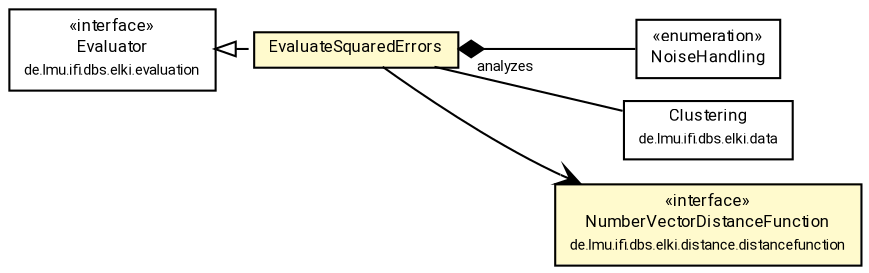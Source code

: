 #!/usr/local/bin/dot
#
# Class diagram 
# Generated by UMLGraph version R5_7_2-60-g0e99a6 (http://www.spinellis.gr/umlgraph/)
#

digraph G {
	graph [fontnames="svg"]
	edge [fontname="Roboto",fontsize=7,labelfontname="Roboto",labelfontsize=7,color="black"];
	node [fontname="Roboto",fontcolor="black",fontsize=8,shape=plaintext,margin=0,width=0,height=0];
	nodesep=0.15;
	ranksep=0.25;
	rankdir=LR;
	// de.lmu.ifi.dbs.elki.evaluation.clustering.internal.EvaluateSquaredErrors
	c4025233 [label=<<table title="de.lmu.ifi.dbs.elki.evaluation.clustering.internal.EvaluateSquaredErrors" border="0" cellborder="1" cellspacing="0" cellpadding="2" bgcolor="lemonChiffon" href="EvaluateSquaredErrors.html" target="_parent">
		<tr><td><table border="0" cellspacing="0" cellpadding="1">
		<tr><td align="center" balign="center"> <font face="Roboto">EvaluateSquaredErrors</font> </td></tr>
		</table></td></tr>
		</table>>, URL="EvaluateSquaredErrors.html"];
	// de.lmu.ifi.dbs.elki.evaluation.clustering.internal.NoiseHandling
	c4025245 [label=<<table title="de.lmu.ifi.dbs.elki.evaluation.clustering.internal.NoiseHandling" border="0" cellborder="1" cellspacing="0" cellpadding="2" href="NoiseHandling.html" target="_parent">
		<tr><td><table border="0" cellspacing="0" cellpadding="1">
		<tr><td align="center" balign="center"> &#171;enumeration&#187; </td></tr>
		<tr><td align="center" balign="center"> <font face="Roboto">NoiseHandling</font> </td></tr>
		</table></td></tr>
		</table>>, URL="NoiseHandling.html"];
	// de.lmu.ifi.dbs.elki.data.Clustering<M extends de.lmu.ifi.dbs.elki.data.model.Model>
	c4025261 [label=<<table title="de.lmu.ifi.dbs.elki.data.Clustering" border="0" cellborder="1" cellspacing="0" cellpadding="2" href="../../../data/Clustering.html" target="_parent">
		<tr><td><table border="0" cellspacing="0" cellpadding="1">
		<tr><td align="center" balign="center"> <font face="Roboto">Clustering</font> </td></tr>
		<tr><td align="center" balign="center"> <font face="Roboto" point-size="7.0">de.lmu.ifi.dbs.elki.data</font> </td></tr>
		</table></td></tr>
		</table>>, URL="../../../data/Clustering.html"];
	// de.lmu.ifi.dbs.elki.distance.distancefunction.NumberVectorDistanceFunction<O>
	c4025789 [label=<<table title="de.lmu.ifi.dbs.elki.distance.distancefunction.NumberVectorDistanceFunction" border="0" cellborder="1" cellspacing="0" cellpadding="2" bgcolor="LemonChiffon" href="../../../distance/distancefunction/NumberVectorDistanceFunction.html" target="_parent">
		<tr><td><table border="0" cellspacing="0" cellpadding="1">
		<tr><td align="center" balign="center"> &#171;interface&#187; </td></tr>
		<tr><td align="center" balign="center"> <font face="Roboto">NumberVectorDistanceFunction</font> </td></tr>
		<tr><td align="center" balign="center"> <font face="Roboto" point-size="7.0">de.lmu.ifi.dbs.elki.distance.distancefunction</font> </td></tr>
		</table></td></tr>
		</table>>, URL="../../../distance/distancefunction/NumberVectorDistanceFunction.html"];
	// de.lmu.ifi.dbs.elki.evaluation.Evaluator
	c4025830 [label=<<table title="de.lmu.ifi.dbs.elki.evaluation.Evaluator" border="0" cellborder="1" cellspacing="0" cellpadding="2" href="../../Evaluator.html" target="_parent">
		<tr><td><table border="0" cellspacing="0" cellpadding="1">
		<tr><td align="center" balign="center"> &#171;interface&#187; </td></tr>
		<tr><td align="center" balign="center"> <font face="Roboto">Evaluator</font> </td></tr>
		<tr><td align="center" balign="center"> <font face="Roboto" point-size="7.0">de.lmu.ifi.dbs.elki.evaluation</font> </td></tr>
		</table></td></tr>
		</table>>, URL="../../Evaluator.html"];
	// de.lmu.ifi.dbs.elki.evaluation.clustering.internal.EvaluateSquaredErrors implements de.lmu.ifi.dbs.elki.evaluation.Evaluator
	c4025830 -> c4025233 [arrowtail=empty,style=dashed,dir=back,weight=9];
	// de.lmu.ifi.dbs.elki.evaluation.clustering.internal.EvaluateSquaredErrors composed de.lmu.ifi.dbs.elki.evaluation.clustering.internal.NoiseHandling
	c4025233 -> c4025245 [arrowhead=none,arrowtail=diamond,dir=back,weight=6];
	// de.lmu.ifi.dbs.elki.evaluation.clustering.internal.EvaluateSquaredErrors assoc de.lmu.ifi.dbs.elki.data.Clustering<M extends de.lmu.ifi.dbs.elki.data.model.Model>
	c4025233 -> c4025261 [arrowhead=none,weight=2,label="analyzes"];
	// de.lmu.ifi.dbs.elki.evaluation.clustering.internal.EvaluateSquaredErrors navassoc de.lmu.ifi.dbs.elki.distance.distancefunction.NumberVectorDistanceFunction<O>
	c4025233 -> c4025789 [arrowhead=open,weight=1];
}

